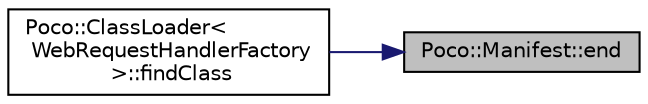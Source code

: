 digraph "Poco::Manifest::end"
{
 // LATEX_PDF_SIZE
  edge [fontname="Helvetica",fontsize="10",labelfontname="Helvetica",labelfontsize="10"];
  node [fontname="Helvetica",fontsize="10",shape=record];
  rankdir="RL";
  Node1 [label="Poco::Manifest::end",height=0.2,width=0.4,color="black", fillcolor="grey75", style="filled", fontcolor="black",tooltip=" "];
  Node1 -> Node2 [dir="back",color="midnightblue",fontsize="10",style="solid"];
  Node2 [label="Poco::ClassLoader\<\l WebRequestHandlerFactory\l \>::findClass",height=0.2,width=0.4,color="black", fillcolor="white", style="filled",URL="$classPoco_1_1ClassLoader.html#aa349c58c7276cde0bab7be86f10c04c7",tooltip=" "];
}

